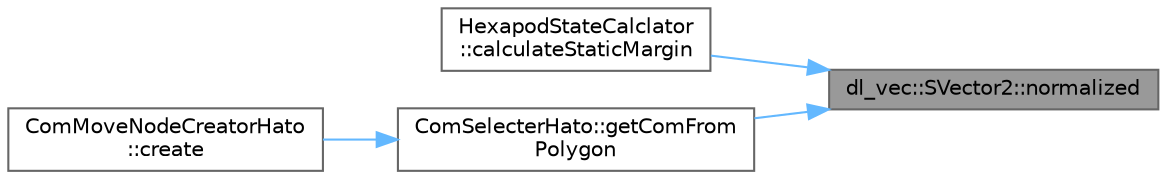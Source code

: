 digraph "dl_vec::SVector2::normalized"
{
 // LATEX_PDF_SIZE
  bgcolor="transparent";
  edge [fontname=Helvetica,fontsize=10,labelfontname=Helvetica,labelfontsize=10];
  node [fontname=Helvetica,fontsize=10,shape=box,height=0.2,width=0.4];
  rankdir="RL";
  Node1 [id="Node000001",label="dl_vec::SVector2::normalized",height=0.2,width=0.4,color="gray40", fillcolor="grey60", style="filled", fontcolor="black",tooltip="このベクトルを正規化したベクトルを返す"];
  Node1 -> Node2 [id="edge1_Node000001_Node000002",dir="back",color="steelblue1",style="solid",tooltip=" "];
  Node2 [id="Node000002",label="HexapodStateCalclator\l::calculateStaticMargin",height=0.2,width=0.4,color="grey40", fillcolor="white", style="filled",URL="$class_hexapod_state_calclator.html#a198fd1c8a9ec7f3f68816578eb34f62c",tooltip="静的安定余裕を計算する．"];
  Node1 -> Node3 [id="edge2_Node000001_Node000003",dir="back",color="steelblue1",style="solid",tooltip=" "];
  Node3 [id="Node000003",label="ComSelecterHato::getComFrom\lPolygon",height=0.2,width=0.4,color="grey40", fillcolor="white", style="filled",URL="$class_com_selecter_hato.html#a5d197b3f6d2759a435d357e67e700d2e",tooltip="重心を求める"];
  Node3 -> Node4 [id="edge3_Node000003_Node000004",dir="back",color="steelblue1",style="solid",tooltip=" "];
  Node4 [id="Node000004",label="ComMoveNodeCreatorHato\l::create",height=0.2,width=0.4,color="grey40", fillcolor="white", style="filled",URL="$class_com_move_node_creator_hato.html#a5802fc7f51b97e5ac1e2b86de24283a6",tooltip="重心を平行移動したノードを生成する"];
}
